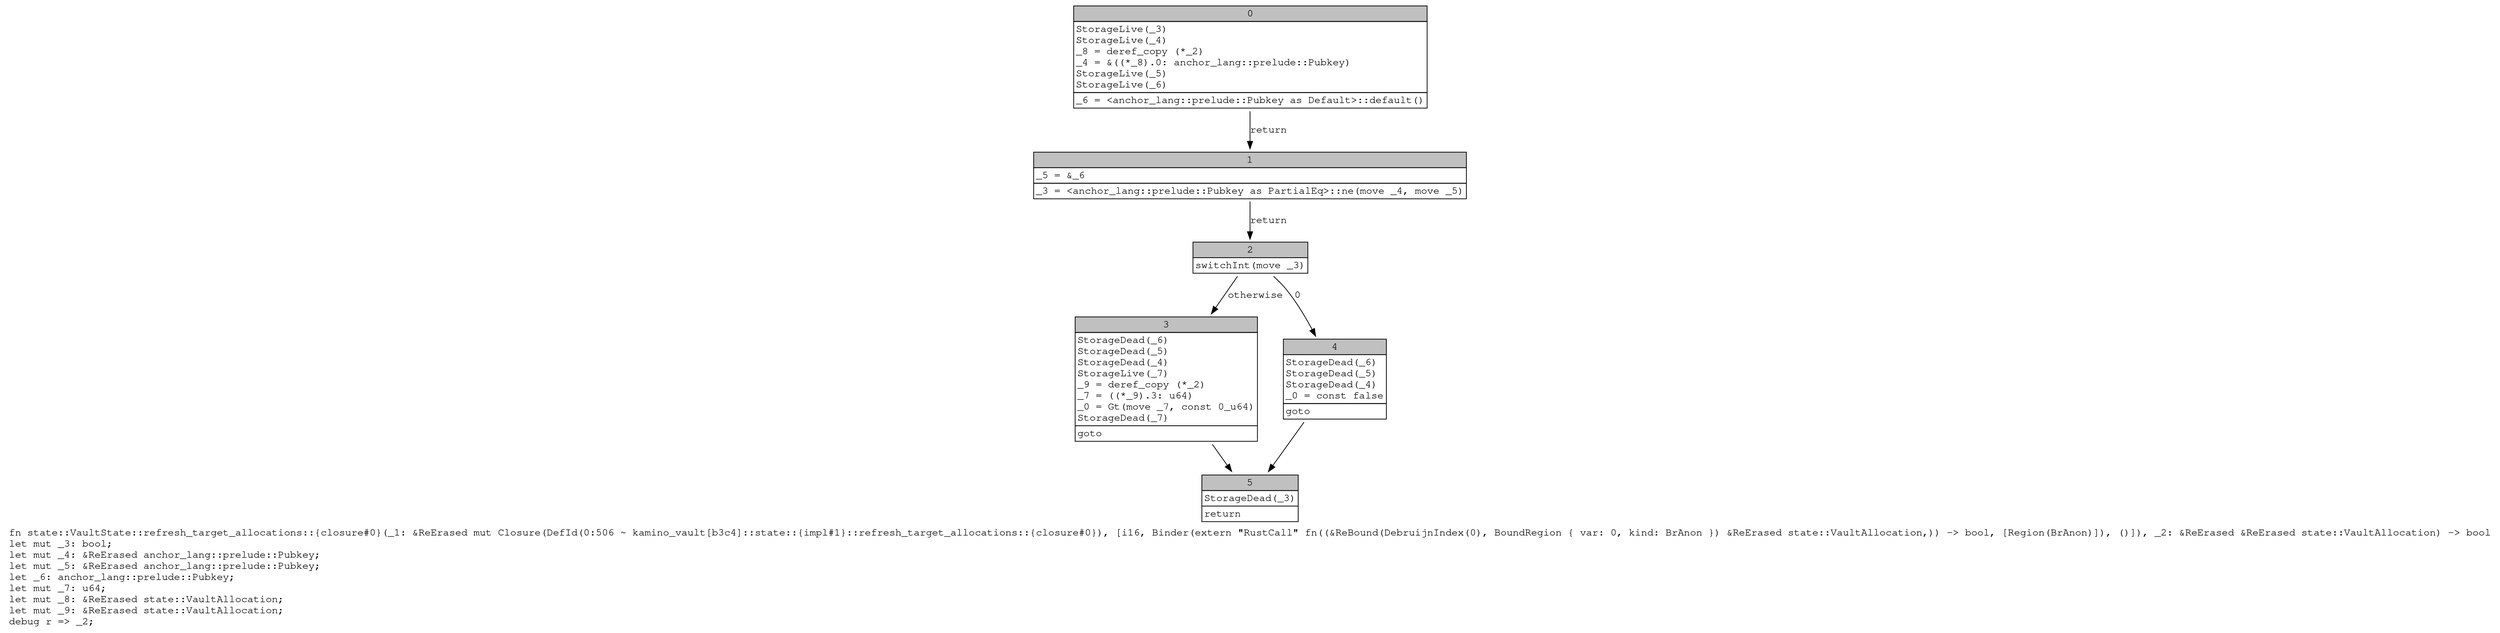 digraph Mir_0_506 {
    graph [fontname="Courier, monospace"];
    node [fontname="Courier, monospace"];
    edge [fontname="Courier, monospace"];
    label=<fn state::VaultState::refresh_target_allocations::{closure#0}(_1: &amp;ReErased mut Closure(DefId(0:506 ~ kamino_vault[b3c4]::state::{impl#1}::refresh_target_allocations::{closure#0}), [i16, Binder(extern &quot;RustCall&quot; fn((&amp;ReBound(DebruijnIndex(0), BoundRegion { var: 0, kind: BrAnon }) &amp;ReErased state::VaultAllocation,)) -&gt; bool, [Region(BrAnon)]), ()]), _2: &amp;ReErased &amp;ReErased state::VaultAllocation) -&gt; bool<br align="left"/>let mut _3: bool;<br align="left"/>let mut _4: &amp;ReErased anchor_lang::prelude::Pubkey;<br align="left"/>let mut _5: &amp;ReErased anchor_lang::prelude::Pubkey;<br align="left"/>let _6: anchor_lang::prelude::Pubkey;<br align="left"/>let mut _7: u64;<br align="left"/>let mut _8: &amp;ReErased state::VaultAllocation;<br align="left"/>let mut _9: &amp;ReErased state::VaultAllocation;<br align="left"/>debug r =&gt; _2;<br align="left"/>>;
    bb0__0_506 [shape="none", label=<<table border="0" cellborder="1" cellspacing="0"><tr><td bgcolor="gray" align="center" colspan="1">0</td></tr><tr><td align="left" balign="left">StorageLive(_3)<br/>StorageLive(_4)<br/>_8 = deref_copy (*_2)<br/>_4 = &amp;((*_8).0: anchor_lang::prelude::Pubkey)<br/>StorageLive(_5)<br/>StorageLive(_6)<br/></td></tr><tr><td align="left">_6 = &lt;anchor_lang::prelude::Pubkey as Default&gt;::default()</td></tr></table>>];
    bb1__0_506 [shape="none", label=<<table border="0" cellborder="1" cellspacing="0"><tr><td bgcolor="gray" align="center" colspan="1">1</td></tr><tr><td align="left" balign="left">_5 = &amp;_6<br/></td></tr><tr><td align="left">_3 = &lt;anchor_lang::prelude::Pubkey as PartialEq&gt;::ne(move _4, move _5)</td></tr></table>>];
    bb2__0_506 [shape="none", label=<<table border="0" cellborder="1" cellspacing="0"><tr><td bgcolor="gray" align="center" colspan="1">2</td></tr><tr><td align="left">switchInt(move _3)</td></tr></table>>];
    bb3__0_506 [shape="none", label=<<table border="0" cellborder="1" cellspacing="0"><tr><td bgcolor="gray" align="center" colspan="1">3</td></tr><tr><td align="left" balign="left">StorageDead(_6)<br/>StorageDead(_5)<br/>StorageDead(_4)<br/>StorageLive(_7)<br/>_9 = deref_copy (*_2)<br/>_7 = ((*_9).3: u64)<br/>_0 = Gt(move _7, const 0_u64)<br/>StorageDead(_7)<br/></td></tr><tr><td align="left">goto</td></tr></table>>];
    bb4__0_506 [shape="none", label=<<table border="0" cellborder="1" cellspacing="0"><tr><td bgcolor="gray" align="center" colspan="1">4</td></tr><tr><td align="left" balign="left">StorageDead(_6)<br/>StorageDead(_5)<br/>StorageDead(_4)<br/>_0 = const false<br/></td></tr><tr><td align="left">goto</td></tr></table>>];
    bb5__0_506 [shape="none", label=<<table border="0" cellborder="1" cellspacing="0"><tr><td bgcolor="gray" align="center" colspan="1">5</td></tr><tr><td align="left" balign="left">StorageDead(_3)<br/></td></tr><tr><td align="left">return</td></tr></table>>];
    bb0__0_506 -> bb1__0_506 [label="return"];
    bb1__0_506 -> bb2__0_506 [label="return"];
    bb2__0_506 -> bb4__0_506 [label="0"];
    bb2__0_506 -> bb3__0_506 [label="otherwise"];
    bb3__0_506 -> bb5__0_506 [label=""];
    bb4__0_506 -> bb5__0_506 [label=""];
}
